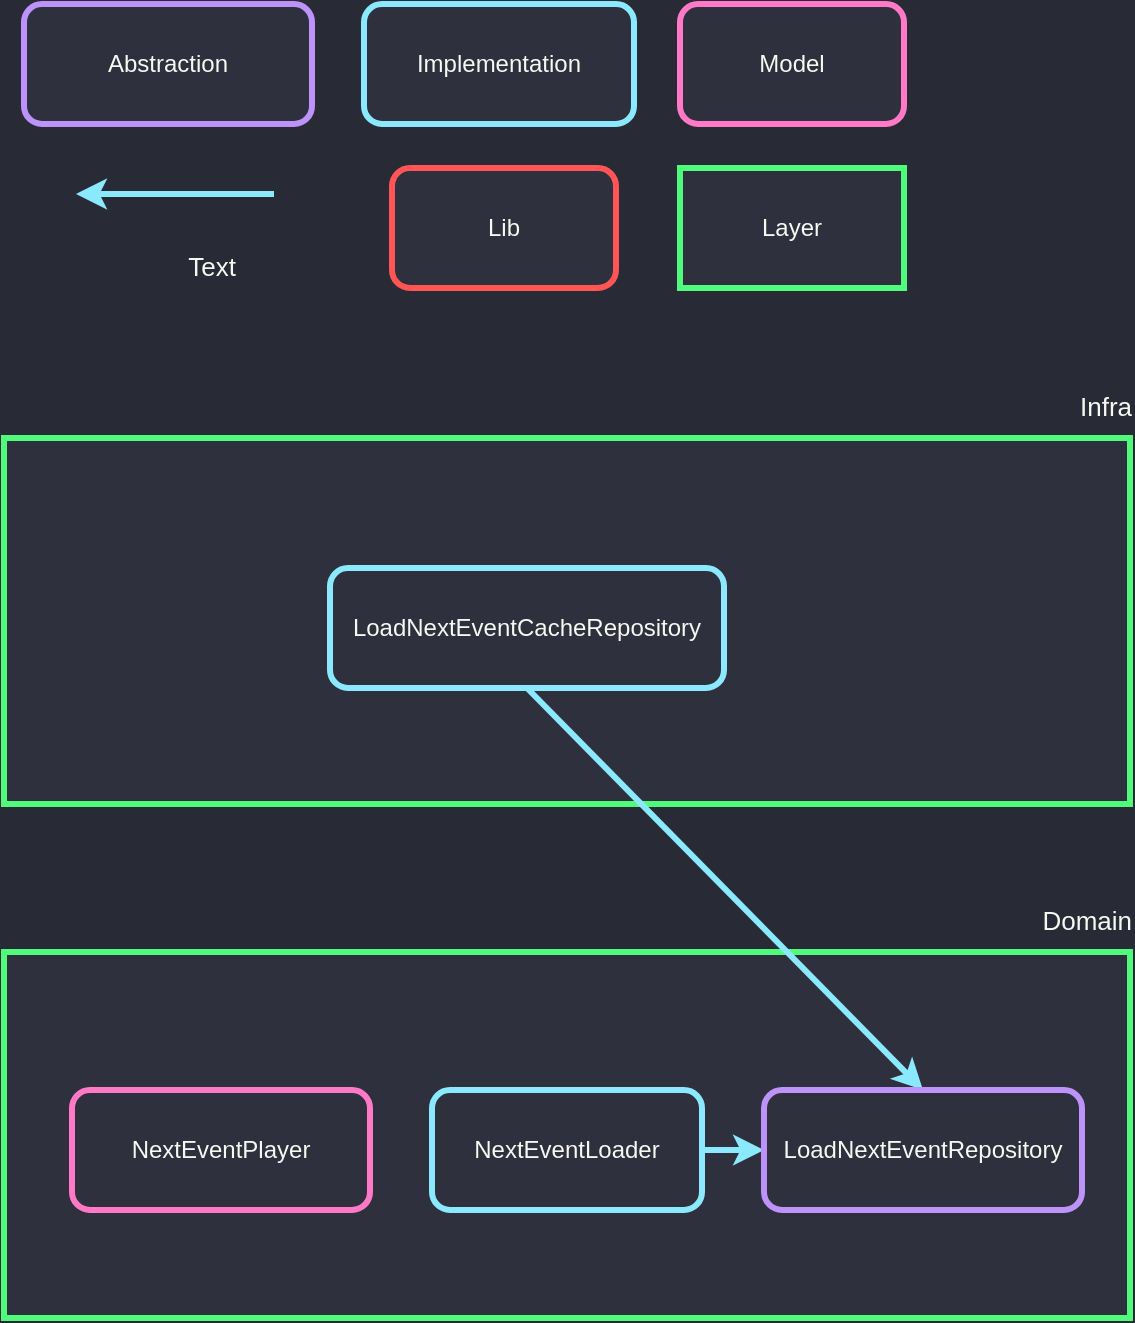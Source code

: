<mxfile pages="1">
    <diagram id="xk0LYboaFIT9QmwzVqD-" name="Page-1">
        <mxGraphModel dx="1515" dy="581" grid="0" gridSize="10" guides="1" tooltips="1" connect="1" arrows="1" fold="1" page="0" pageScale="1" pageWidth="827" pageHeight="1169" background="#282A36" math="0" shadow="0">
            <root>
                <mxCell id="0"/>
                <mxCell id="1" parent="0"/>
                <mxCell id="131" value="Abstraction" style="rounded=1;whiteSpace=wrap;html=1;strokeColor=#BD93F9;fillColor=#2E303D;strokeWidth=3;fontColor=#F8F8F2;" parent="1" vertex="1">
                    <mxGeometry x="-205" y="146" width="144" height="60" as="geometry"/>
                </mxCell>
                <mxCell id="141" value="Model" style="rounded=1;whiteSpace=wrap;html=1;strokeColor=#FF79C6;fillColor=#2E303D;strokeWidth=3;fontColor=#F8F8F2;" parent="1" vertex="1">
                    <mxGeometry x="123" y="146" width="112" height="60" as="geometry"/>
                </mxCell>
                <mxCell id="143" value="Text" style="text;html=1;resizable=0;points=[];autosize=1;align=right;verticalAlign=middle;spacingTop=0;fontColor=#F8F8F2;fontSize=13;spacing=0;" parent="1" vertex="1">
                    <mxGeometry x="-138" y="266" width="38" height="22" as="geometry"/>
                </mxCell>
                <mxCell id="153" style="edgeStyle=orthogonalEdgeStyle;rounded=0;orthogonalLoop=1;jettySize=auto;html=1;exitX=0;exitY=0.5;exitDx=0;exitDy=0;entryX=1;entryY=0.5;entryDx=0;entryDy=0;fontSize=13;fontColor=#F8F8F2;strokeWidth=2;strokeColor=#BD93F9;" parent="1" edge="1">
                    <mxGeometry relative="1" as="geometry">
                        <mxPoint x="-102" y="213" as="targetPoint"/>
                    </mxGeometry>
                </mxCell>
                <mxCell id="154" style="edgeStyle=orthogonalEdgeStyle;rounded=0;orthogonalLoop=1;jettySize=auto;html=1;exitX=1;exitY=0.5;exitDx=0;exitDy=0;entryX=0;entryY=0.5;entryDx=0;entryDy=0;strokeColor=#BD93F9;strokeWidth=2;fontSize=13;fontColor=#F8F8F2;" parent="1" edge="1">
                    <mxGeometry relative="1" as="geometry">
                        <mxPoint x="94" y="213" as="sourcePoint"/>
                    </mxGeometry>
                </mxCell>
                <mxCell id="202" style="edgeStyle=orthogonalEdgeStyle;rounded=0;orthogonalLoop=1;jettySize=auto;html=1;strokeColor=#8BE9FD;strokeWidth=3;" parent="1" edge="1">
                    <mxGeometry relative="1" as="geometry">
                        <mxPoint x="-80" y="241" as="sourcePoint"/>
                        <mxPoint x="-179" y="241" as="targetPoint"/>
                    </mxGeometry>
                </mxCell>
                <mxCell id="203" value="Implementation" style="rounded=1;whiteSpace=wrap;html=1;strokeColor=#8BE9FD;fillColor=#2E303D;strokeWidth=3;fontColor=#F8F8F2;" parent="1" vertex="1">
                    <mxGeometry x="-35" y="146" width="135" height="60" as="geometry"/>
                </mxCell>
                <mxCell id="205" value="Layer" style="rounded=0;whiteSpace=wrap;html=1;strokeColor=#50FA7B;fillColor=#2E303D;strokeWidth=3;fontColor=#F8F8F2;" parent="1" vertex="1">
                    <mxGeometry x="123" y="228" width="112" height="60" as="geometry"/>
                </mxCell>
                <mxCell id="206" value="Lib" style="rounded=1;whiteSpace=wrap;html=1;strokeColor=#FF5555;fillColor=#2E303D;strokeWidth=3;fontColor=#F8F8F2;" parent="1" vertex="1">
                    <mxGeometry x="-21" y="228" width="112" height="60" as="geometry"/>
                </mxCell>
                <mxCell id="207" value="" style="rounded=0;whiteSpace=wrap;html=1;strokeColor=#50FA7B;fillColor=#2E303D;strokeWidth=3;fontColor=#F8F8F2;" vertex="1" parent="1">
                    <mxGeometry x="-215" y="620" width="563" height="183" as="geometry"/>
                </mxCell>
                <mxCell id="208" value="Domain" style="text;html=1;resizable=0;points=[];autosize=1;align=right;verticalAlign=middle;spacingTop=0;fontColor=#F8F8F2;fontSize=13;spacing=0;" vertex="1" parent="1">
                    <mxGeometry x="289" y="593" width="59" height="22" as="geometry"/>
                </mxCell>
                <mxCell id="209" value="NextEventPlayer" style="rounded=1;whiteSpace=wrap;html=1;strokeColor=#FF79C6;fillColor=#2E303D;strokeWidth=3;fontColor=#F8F8F2;" vertex="1" parent="1">
                    <mxGeometry x="-181" y="689" width="149" height="60" as="geometry"/>
                </mxCell>
                <mxCell id="217" style="edgeStyle=none;html=1;exitX=1;exitY=0.5;exitDx=0;exitDy=0;entryX=0;entryY=0.5;entryDx=0;entryDy=0;rounded=0;strokeColor=#8BE9FD;strokeWidth=3;" edge="1" parent="1" source="210" target="216">
                    <mxGeometry relative="1" as="geometry"/>
                </mxCell>
                <mxCell id="210" value="NextEventLoader" style="rounded=1;whiteSpace=wrap;html=1;strokeColor=#8BE9FD;fillColor=#2E303D;strokeWidth=3;fontColor=#F8F8F2;" vertex="1" parent="1">
                    <mxGeometry x="-1" y="689" width="135" height="60" as="geometry"/>
                </mxCell>
                <mxCell id="211" value="" style="rounded=0;whiteSpace=wrap;html=1;strokeColor=#50FA7B;fillColor=#2E303D;strokeWidth=3;fontColor=#F8F8F2;" vertex="1" parent="1">
                    <mxGeometry x="-215" y="363" width="563" height="183" as="geometry"/>
                </mxCell>
                <mxCell id="212" value="Infra" style="text;html=1;resizable=0;points=[];autosize=1;align=right;verticalAlign=middle;spacingTop=0;fontColor=#F8F8F2;fontSize=13;spacing=0;" vertex="1" parent="1">
                    <mxGeometry x="308" y="336" width="40" height="22" as="geometry"/>
                </mxCell>
                <mxCell id="218" style="edgeStyle=none;html=1;exitX=0.5;exitY=1;exitDx=0;exitDy=0;entryX=0.5;entryY=0;entryDx=0;entryDy=0;rounded=0;strokeColor=#8BE9FD;strokeWidth=3;" edge="1" parent="1" source="214" target="216">
                    <mxGeometry relative="1" as="geometry"/>
                </mxCell>
                <mxCell id="214" value="LoadNextEventCacheRepository" style="rounded=1;whiteSpace=wrap;html=1;strokeColor=#8BE9FD;fillColor=#2E303D;strokeWidth=3;fontColor=#F8F8F2;" vertex="1" parent="1">
                    <mxGeometry x="-52" y="428" width="197" height="60" as="geometry"/>
                </mxCell>
                <mxCell id="216" value="LoadNextEventRepository" style="rounded=1;whiteSpace=wrap;html=1;strokeColor=#BD93F9;fillColor=#2E303D;strokeWidth=3;fontColor=#F8F8F2;" vertex="1" parent="1">
                    <mxGeometry x="165" y="689" width="159" height="60" as="geometry"/>
                </mxCell>
            </root>
        </mxGraphModel>
    </diagram>
</mxfile>
